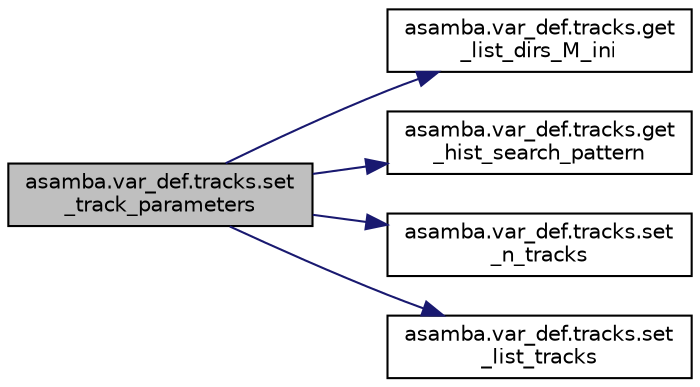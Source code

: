 digraph "asamba.var_def.tracks.set_track_parameters"
{
  edge [fontname="Helvetica",fontsize="10",labelfontname="Helvetica",labelfontsize="10"];
  node [fontname="Helvetica",fontsize="10",shape=record];
  rankdir="LR";
  Node7 [label="asamba.var_def.tracks.set\l_track_parameters",height=0.2,width=0.4,color="black", fillcolor="grey75", style="filled", fontcolor="black"];
  Node7 -> Node8 [color="midnightblue",fontsize="10",style="solid",fontname="Helvetica"];
  Node8 [label="asamba.var_def.tracks.get\l_list_dirs_M_ini",height=0.2,width=0.4,color="black", fillcolor="white", style="filled",URL="$classasamba_1_1var__def_1_1tracks.html#a25425bb3a9c187e4fb4cfcfc45f794f9"];
  Node7 -> Node9 [color="midnightblue",fontsize="10",style="solid",fontname="Helvetica"];
  Node9 [label="asamba.var_def.tracks.get\l_hist_search_pattern",height=0.2,width=0.4,color="black", fillcolor="white", style="filled",URL="$classasamba_1_1var__def_1_1tracks.html#aeb2f2c3e19db68028deb8bcd65eee114"];
  Node7 -> Node10 [color="midnightblue",fontsize="10",style="solid",fontname="Helvetica"];
  Node10 [label="asamba.var_def.tracks.set\l_n_tracks",height=0.2,width=0.4,color="black", fillcolor="white", style="filled",URL="$classasamba_1_1var__def_1_1tracks.html#a148ce756693d708911775b3c2820c1f0"];
  Node7 -> Node11 [color="midnightblue",fontsize="10",style="solid",fontname="Helvetica"];
  Node11 [label="asamba.var_def.tracks.set\l_list_tracks",height=0.2,width=0.4,color="black", fillcolor="white", style="filled",URL="$classasamba_1_1var__def_1_1tracks.html#ad8905211d69ef4b3199cedc83bc94803"];
}
